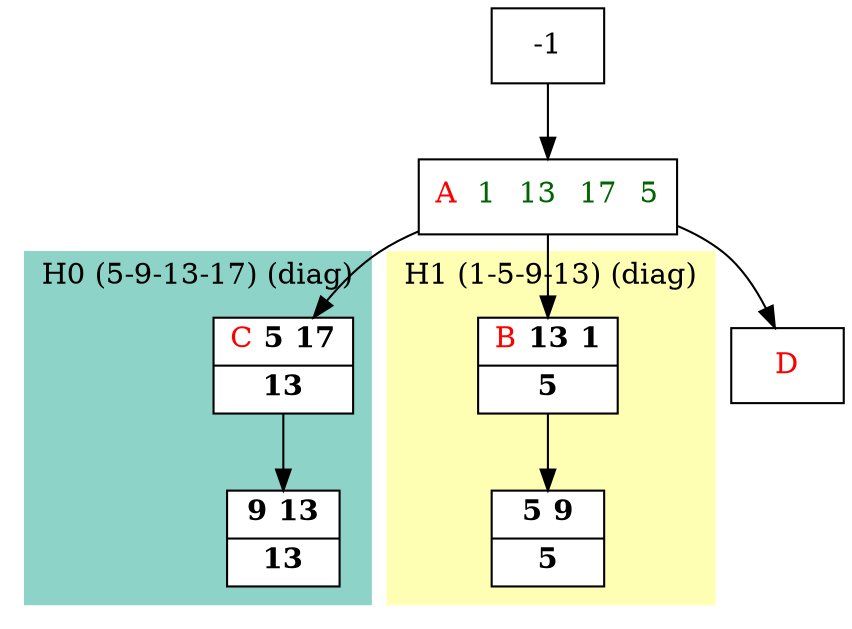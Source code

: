 digraph G {
    node [shape=box];
    subgraph cluster0 {
        node [style=filled,fillcolor=white];
        labeljust="l";
        style=filled;
        color="#8DD3C7";
        H0_0 -> H0_5;
        label="H0 (5-9-13-17) (diag)";
    }
    subgraph cluster1 {
        node [style=filled,fillcolor=white];
        labeljust="l";
        style=filled;
        color="#FFFFB3";
        H1_0 -> H1_5;
        label="H1 (1-5-9-13) (diag)";
    }
     1 [shape=record,label= <{  <FONT COLOR="RED">A</FONT>  <FONT COLOR="DARKGREEN">1</FONT>  <FONT COLOR="DARKGREEN">13</FONT>  <FONT COLOR="DARKGREEN">17</FONT>  <FONT COLOR="DARKGREEN">5</FONT>}> ];
     -1  ->  1;
     H1_0 [shape=record,label= <{  <FONT COLOR="RED">B</FONT> <b>13</b> <b>1</b>|  <b>5</b>}> ];
     1  ->  H1_0;
     H1_5 [shape=record,label= <{ <b>5</b> <b>9</b>|  <b>5</b>}> ];
     H0_0 [shape=record,label= <{  <FONT COLOR="RED">C</FONT> <b>5</b> <b>17</b>|  <b>13</b>}> ];
     1  ->  H0_0;
     H0_5 [shape=record,label= <{ <b>9</b> <b>13</b>|  <b>13</b>}> ];
     _1 [shape=record,label= <{  <FONT COLOR="RED">D</FONT>}> ];
     1  ->  _1;
}
